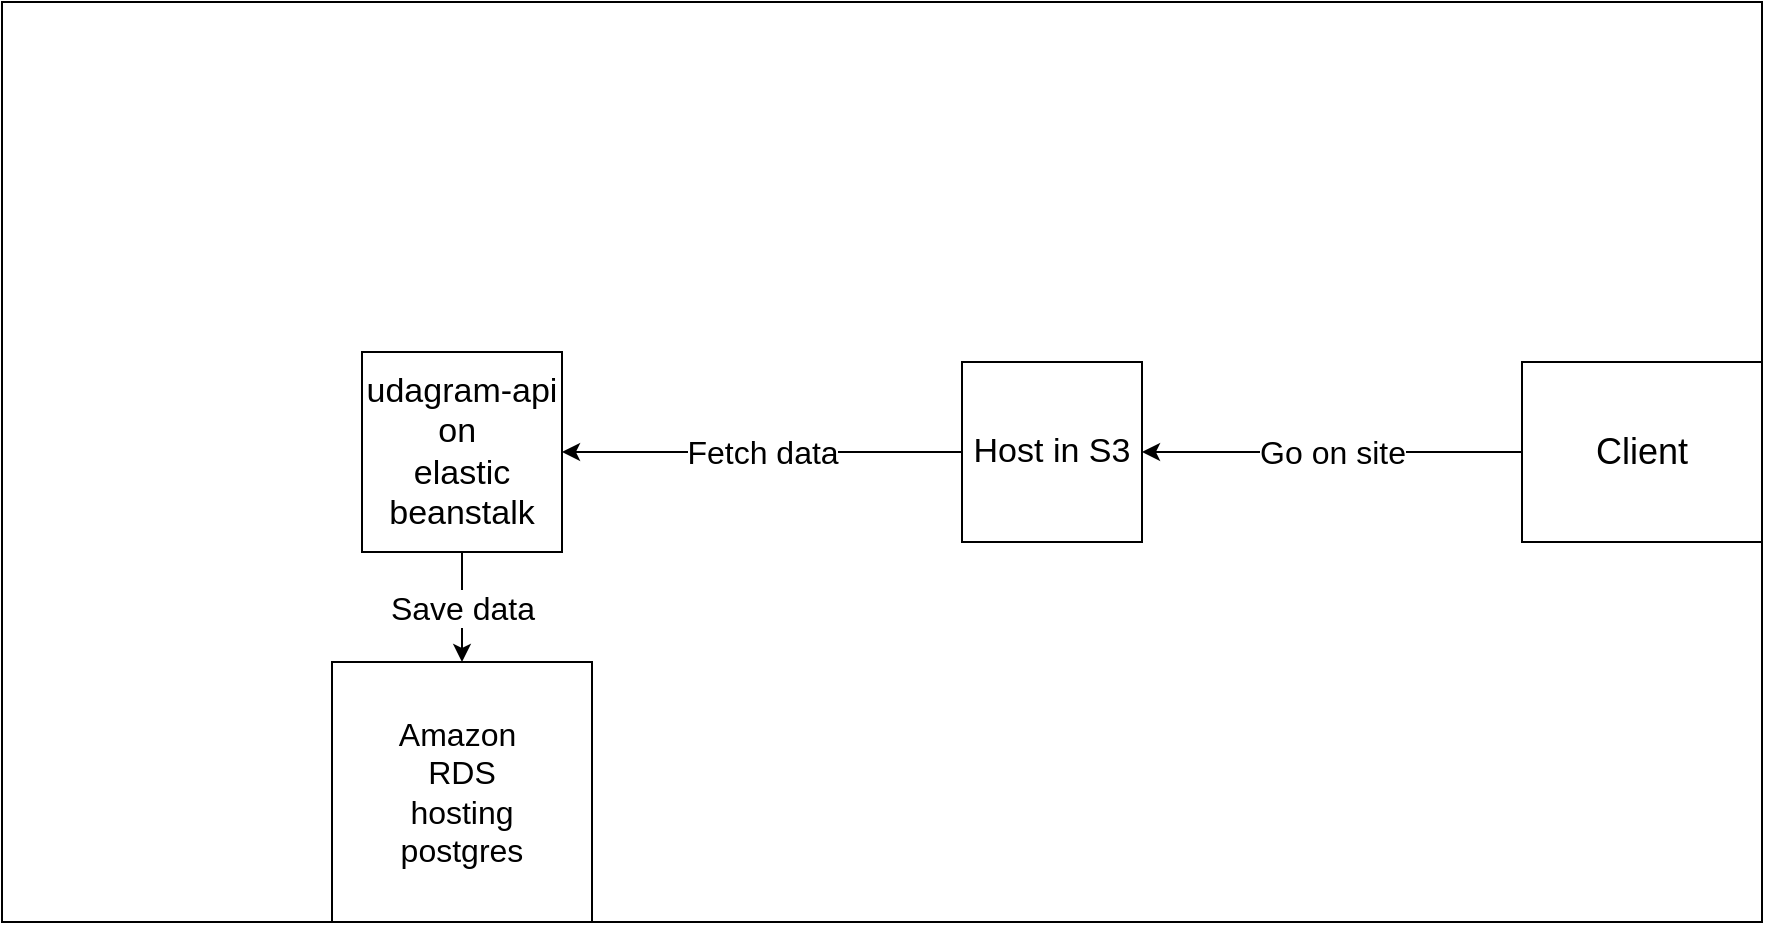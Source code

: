 <mxfile version="20.5.3" type="github">
  <diagram name="Page-1" id="c7488fd3-1785-93aa-aadb-54a6760d102a">
    <mxGraphModel dx="2282" dy="732" grid="1" gridSize="10" guides="1" tooltips="1" connect="1" arrows="1" fold="1" page="1" pageScale="1" pageWidth="1100" pageHeight="850" background="none" math="0" shadow="0">
      <root>
        <mxCell id="0" />
        <mxCell id="1" parent="0" />
        <mxCell id="xKhvlTLMgPMaPwzDGQI1-2" value="" style="rounded=0;whiteSpace=wrap;html=1;" vertex="1" parent="1">
          <mxGeometry x="-10" y="35" width="880" height="460" as="geometry" />
        </mxCell>
        <mxCell id="xKhvlTLMgPMaPwzDGQI1-3" value="&lt;p style=&quot;line-height: 180%; font-size: 18px;&quot;&gt;Client&lt;/p&gt;" style="rounded=0;whiteSpace=wrap;html=1;align=center;" vertex="1" parent="1">
          <mxGeometry x="750" y="215" width="120" height="90" as="geometry" />
        </mxCell>
        <mxCell id="xKhvlTLMgPMaPwzDGQI1-8" value="Host in S3" style="whiteSpace=wrap;html=1;aspect=fixed;fontSize=17;" vertex="1" parent="1">
          <mxGeometry x="470" y="215" width="90" height="90" as="geometry" />
        </mxCell>
        <mxCell id="xKhvlTLMgPMaPwzDGQI1-13" value="udagram-api&lt;br&gt;on&amp;nbsp;&lt;br&gt;elastic beanstalk" style="whiteSpace=wrap;html=1;aspect=fixed;fontSize=17;" vertex="1" parent="1">
          <mxGeometry x="170" y="210" width="100" height="100" as="geometry" />
        </mxCell>
        <mxCell id="xKhvlTLMgPMaPwzDGQI1-17" value="Amazon&amp;nbsp;&lt;br&gt;RDS&lt;br&gt;hosting&lt;br&gt;postgres" style="whiteSpace=wrap;html=1;aspect=fixed;fontSize=16;" vertex="1" parent="1">
          <mxGeometry x="155" y="365" width="130" height="130" as="geometry" />
        </mxCell>
        <mxCell id="xKhvlTLMgPMaPwzDGQI1-19" value="" style="endArrow=classic;html=1;rounded=0;fontSize=16;exitX=0;exitY=0.5;exitDx=0;exitDy=0;entryX=1;entryY=0.5;entryDx=0;entryDy=0;" edge="1" parent="1" source="xKhvlTLMgPMaPwzDGQI1-3" target="xKhvlTLMgPMaPwzDGQI1-8">
          <mxGeometry relative="1" as="geometry">
            <mxPoint x="420" y="290" as="sourcePoint" />
            <mxPoint x="520" y="290" as="targetPoint" />
          </mxGeometry>
        </mxCell>
        <mxCell id="xKhvlTLMgPMaPwzDGQI1-20" value="Go on site" style="edgeLabel;resizable=0;html=1;align=center;verticalAlign=middle;fontSize=16;" connectable="0" vertex="1" parent="xKhvlTLMgPMaPwzDGQI1-19">
          <mxGeometry relative="1" as="geometry" />
        </mxCell>
        <mxCell id="xKhvlTLMgPMaPwzDGQI1-21" value="" style="endArrow=classic;html=1;rounded=0;fontSize=16;exitX=0;exitY=0.5;exitDx=0;exitDy=0;" edge="1" parent="1" source="xKhvlTLMgPMaPwzDGQI1-8" target="xKhvlTLMgPMaPwzDGQI1-13">
          <mxGeometry relative="1" as="geometry">
            <mxPoint x="420" y="290" as="sourcePoint" />
            <mxPoint x="520" y="290" as="targetPoint" />
          </mxGeometry>
        </mxCell>
        <mxCell id="xKhvlTLMgPMaPwzDGQI1-22" value="Fetch data" style="edgeLabel;resizable=0;html=1;align=center;verticalAlign=middle;fontSize=16;" connectable="0" vertex="1" parent="xKhvlTLMgPMaPwzDGQI1-21">
          <mxGeometry relative="1" as="geometry" />
        </mxCell>
        <mxCell id="xKhvlTLMgPMaPwzDGQI1-23" value="" style="endArrow=classic;html=1;rounded=0;fontSize=16;exitX=0.5;exitY=1;exitDx=0;exitDy=0;" edge="1" parent="1" source="xKhvlTLMgPMaPwzDGQI1-13" target="xKhvlTLMgPMaPwzDGQI1-17">
          <mxGeometry relative="1" as="geometry">
            <mxPoint x="420" y="290" as="sourcePoint" />
            <mxPoint x="520" y="290" as="targetPoint" />
          </mxGeometry>
        </mxCell>
        <mxCell id="xKhvlTLMgPMaPwzDGQI1-24" value="Save data" style="edgeLabel;resizable=0;html=1;align=center;verticalAlign=middle;fontSize=16;" connectable="0" vertex="1" parent="xKhvlTLMgPMaPwzDGQI1-23">
          <mxGeometry relative="1" as="geometry" />
        </mxCell>
      </root>
    </mxGraphModel>
  </diagram>
</mxfile>
